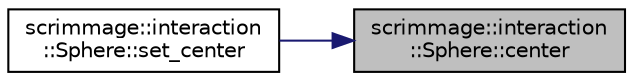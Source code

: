 digraph "scrimmage::interaction::Sphere::center"
{
 // LATEX_PDF_SIZE
  edge [fontname="Helvetica",fontsize="10",labelfontname="Helvetica",labelfontsize="10"];
  node [fontname="Helvetica",fontsize="10",shape=record];
  rankdir="RL";
  Node1 [label="scrimmage::interaction\l::Sphere::center",height=0.2,width=0.4,color="black", fillcolor="grey75", style="filled", fontcolor="black",tooltip=" "];
  Node1 -> Node2 [dir="back",color="midnightblue",fontsize="10",style="solid",fontname="Helvetica"];
  Node2 [label="scrimmage::interaction\l::Sphere::set_center",height=0.2,width=0.4,color="black", fillcolor="white", style="filled",URL="$classscrimmage_1_1interaction_1_1Sphere.html#a962701396af6fbb6dd39ea1edafccbfb",tooltip=" "];
}
